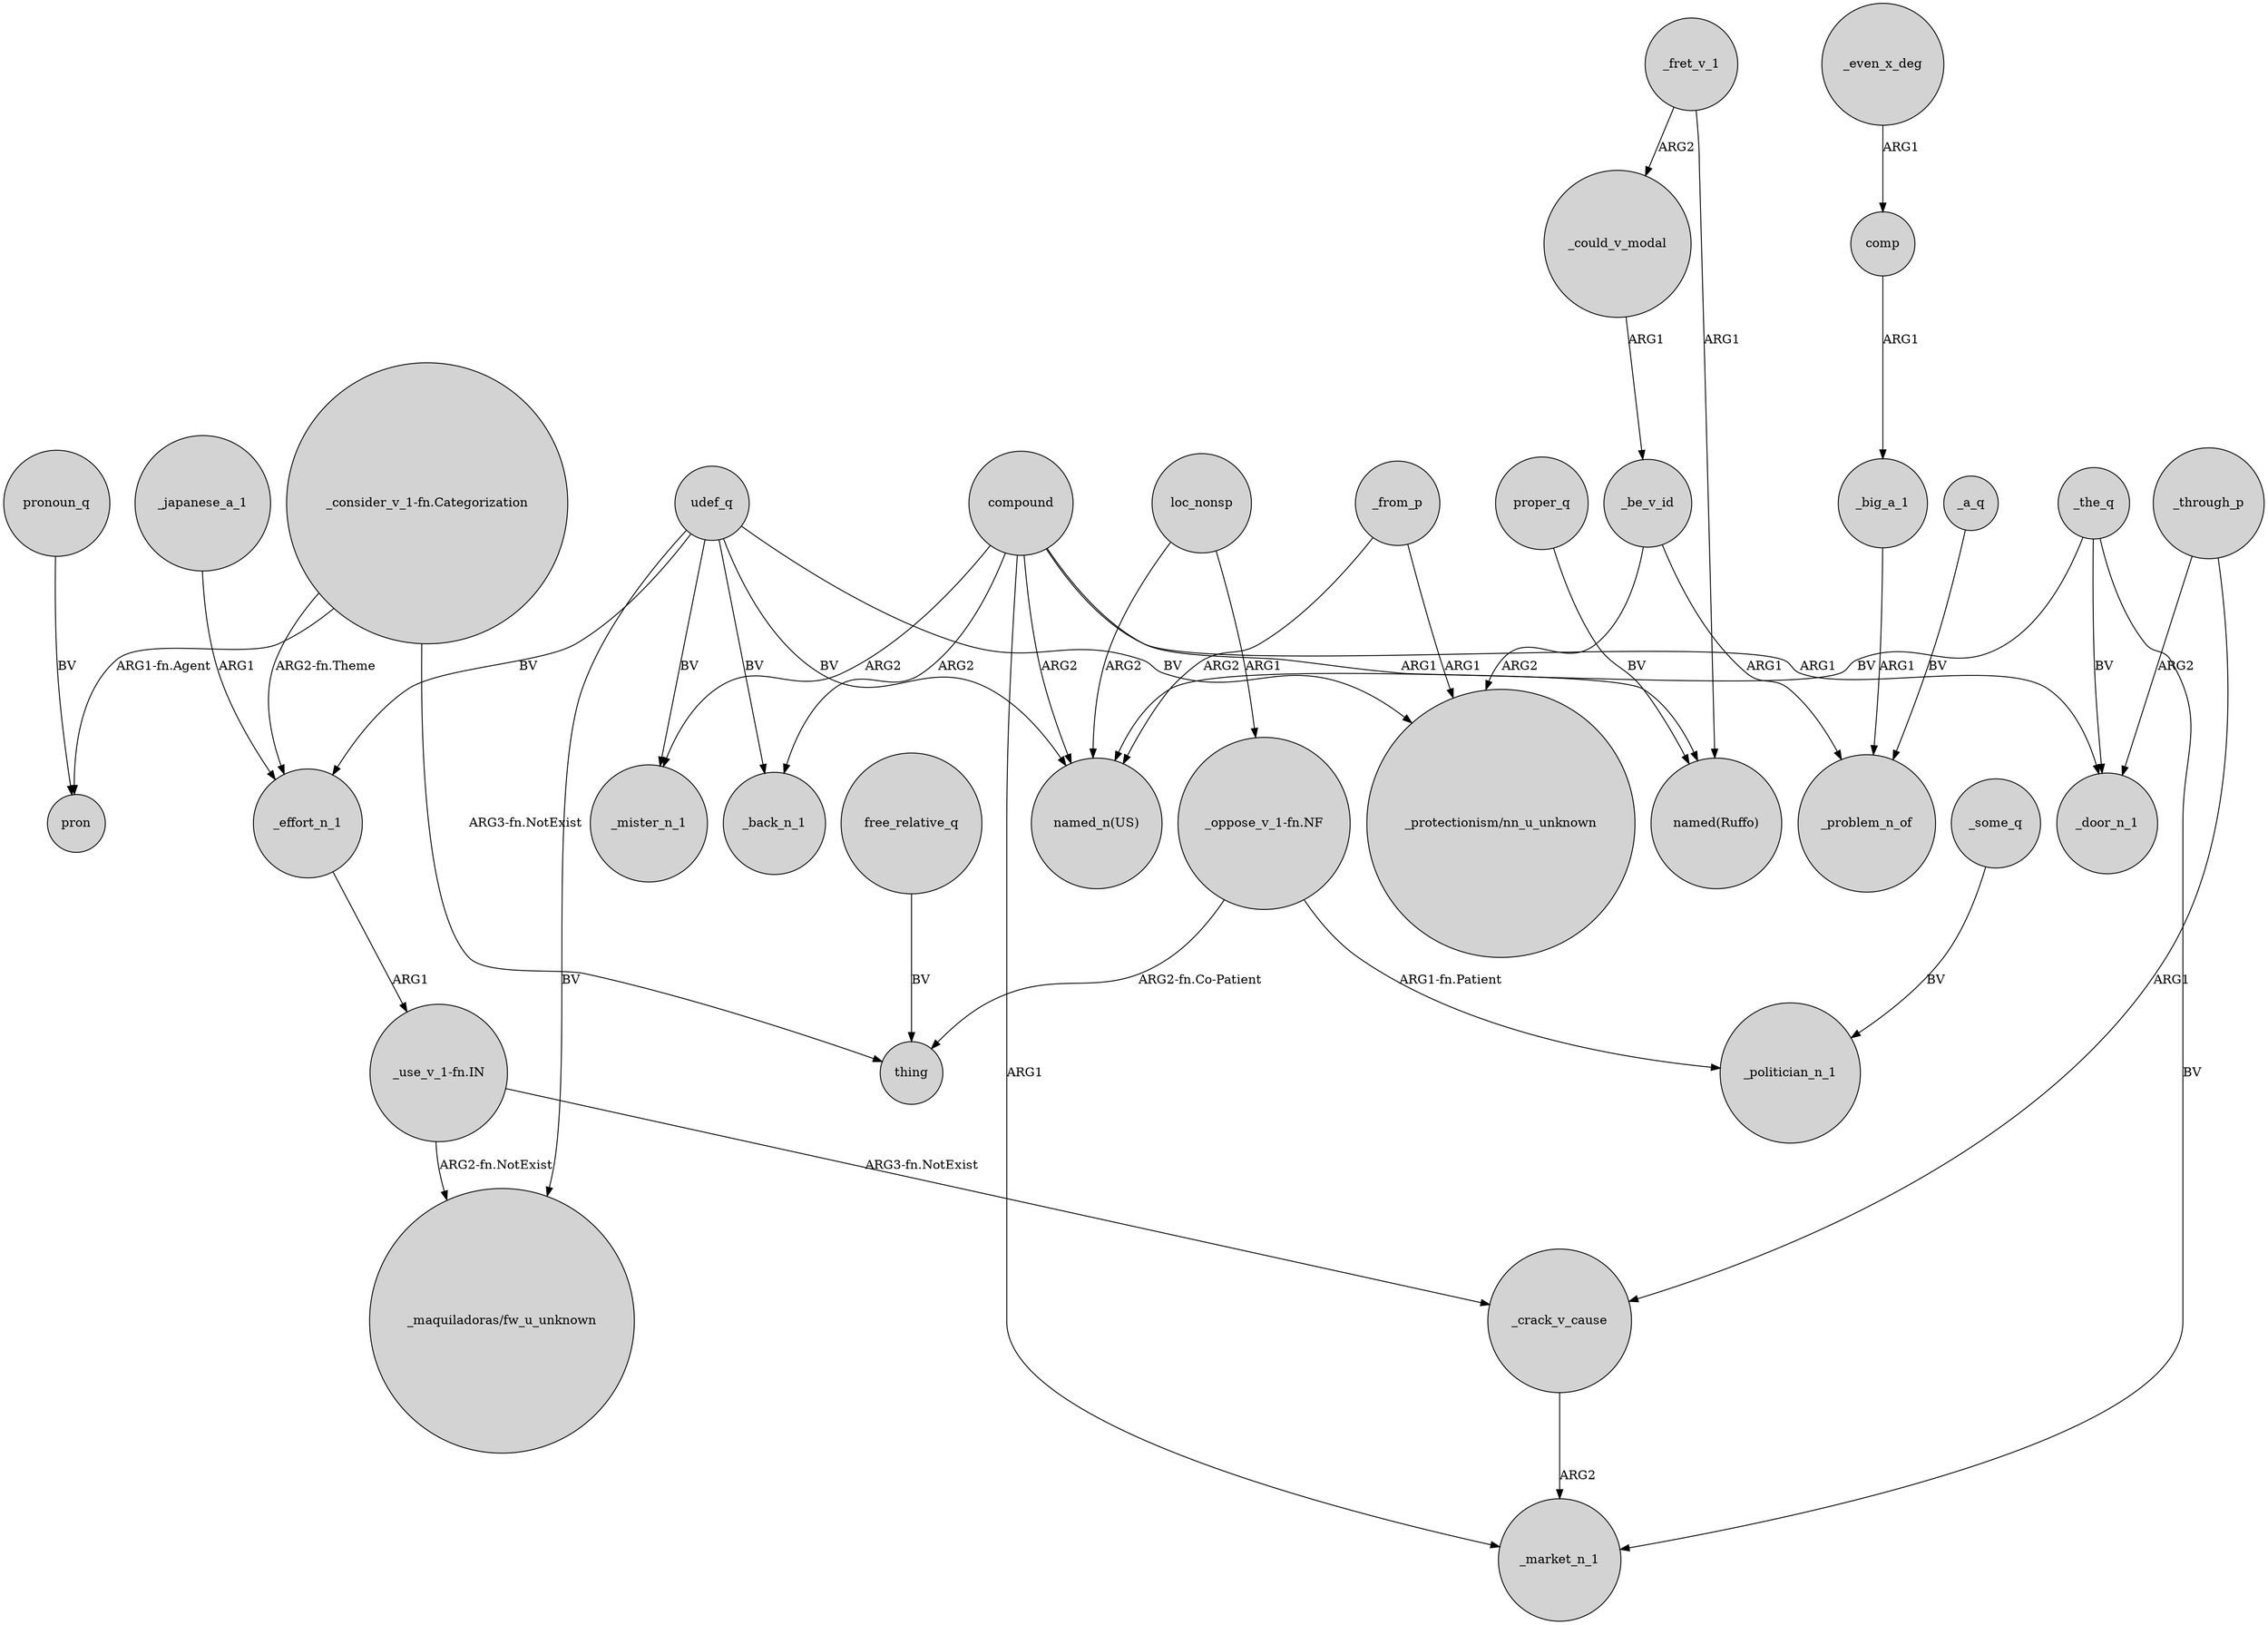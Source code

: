 digraph {
	node [shape=circle style=filled]
	"_consider_v_1-fn.Categorization" -> pron [label="ARG1-fn.Agent"]
	comp -> _big_a_1 [label=ARG1]
	udef_q -> "named_n(US)" [label=BV]
	udef_q -> "_protectionism/nn_u_unknown" [label=BV]
	_fret_v_1 -> "named(Ruffo)" [label=ARG1]
	_japanese_a_1 -> _effort_n_1 [label=ARG1]
	udef_q -> _back_n_1 [label=BV]
	compound -> "named(Ruffo)" [label=ARG1]
	"_use_v_1-fn.IN" -> "_maquiladoras/fw_u_unknown" [label="ARG2-fn.NotExist"]
	compound -> _mister_n_1 [label=ARG2]
	_from_p -> "named_n(US)" [label=ARG2]
	loc_nonsp -> "named_n(US)" [label=ARG2]
	udef_q -> _mister_n_1 [label=BV]
	compound -> _door_n_1 [label=ARG1]
	"_consider_v_1-fn.Categorization" -> _effort_n_1 [label="ARG2-fn.Theme"]
	_through_p -> _crack_v_cause [label=ARG1]
	udef_q -> "_maquiladoras/fw_u_unknown" [label=BV]
	"_oppose_v_1-fn.NF" -> _politician_n_1 [label="ARG1-fn.Patient"]
	_be_v_id -> "_protectionism/nn_u_unknown" [label=ARG2]
	_effort_n_1 -> "_use_v_1-fn.IN" [label=ARG1]
	_could_v_modal -> _be_v_id [label=ARG1]
	compound -> "named_n(US)" [label=ARG2]
	_even_x_deg -> comp [label=ARG1]
	_the_q -> "named_n(US)" [label=BV]
	"_consider_v_1-fn.Categorization" -> thing [label="ARG3-fn.NotExist"]
	_fret_v_1 -> _could_v_modal [label=ARG2]
	_the_q -> _door_n_1 [label=BV]
	_through_p -> _door_n_1 [label=ARG2]
	pronoun_q -> pron [label=BV]
	free_relative_q -> thing [label=BV]
	compound -> _back_n_1 [label=ARG2]
	"_use_v_1-fn.IN" -> _crack_v_cause [label="ARG3-fn.NotExist"]
	proper_q -> "named(Ruffo)" [label=BV]
	_from_p -> "_protectionism/nn_u_unknown" [label=ARG1]
	_some_q -> _politician_n_1 [label=BV]
	_big_a_1 -> _problem_n_of [label=ARG1]
	loc_nonsp -> "_oppose_v_1-fn.NF" [label=ARG1]
	_be_v_id -> _problem_n_of [label=ARG1]
	compound -> _market_n_1 [label=ARG1]
	_the_q -> _market_n_1 [label=BV]
	_crack_v_cause -> _market_n_1 [label=ARG2]
	udef_q -> _effort_n_1 [label=BV]
	"_oppose_v_1-fn.NF" -> thing [label="ARG2-fn.Co-Patient"]
	_a_q -> _problem_n_of [label=BV]
}
